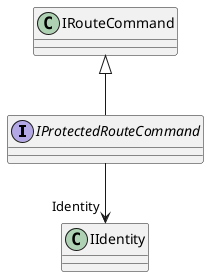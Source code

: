 @startuml
interface IProtectedRouteCommand {
}
IRouteCommand <|-- IProtectedRouteCommand
IProtectedRouteCommand --> "Identity" IIdentity
@enduml
